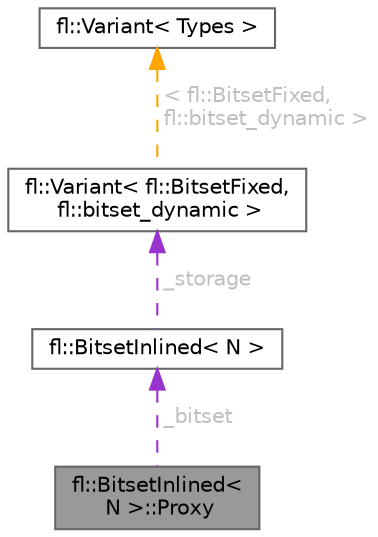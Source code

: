 digraph "fl::BitsetInlined&lt; N &gt;::Proxy"
{
 // INTERACTIVE_SVG=YES
 // LATEX_PDF_SIZE
  bgcolor="transparent";
  edge [fontname=Helvetica,fontsize=10,labelfontname=Helvetica,labelfontsize=10];
  node [fontname=Helvetica,fontsize=10,shape=box,height=0.2,width=0.4];
  Node1 [id="Node000001",label="fl::BitsetInlined\<\l N \>::Proxy",height=0.2,width=0.4,color="gray40", fillcolor="grey60", style="filled", fontcolor="black",tooltip=" "];
  Node2 -> Node1 [id="edge1_Node000001_Node000002",dir="back",color="darkorchid3",style="dashed",tooltip=" ",label=" _bitset",fontcolor="grey" ];
  Node2 [id="Node000002",label="fl::BitsetInlined\< N \>",height=0.2,width=0.4,color="gray40", fillcolor="white", style="filled",URL="$d6/d6a/classfl_1_1_bitset_inlined.html",tooltip="A Bitset implementation with inline storage that can grow if needed."];
  Node3 -> Node2 [id="edge2_Node000002_Node000003",dir="back",color="darkorchid3",style="dashed",tooltip=" ",label=" _storage",fontcolor="grey" ];
  Node3 [id="Node000003",label="fl::Variant\< fl::BitsetFixed,\l fl::bitset_dynamic \>",height=0.2,width=0.4,color="gray40", fillcolor="white", style="filled",URL="$de/d60/classfl_1_1_variant.html",tooltip=" "];
  Node4 -> Node3 [id="edge3_Node000003_Node000004",dir="back",color="orange",style="dashed",tooltip=" ",label=" \< fl::BitsetFixed,\l fl::bitset_dynamic \>",fontcolor="grey" ];
  Node4 [id="Node000004",label="fl::Variant\< Types \>",height=0.2,width=0.4,color="gray40", fillcolor="white", style="filled",URL="$de/d60/classfl_1_1_variant.html",tooltip=" "];
}
